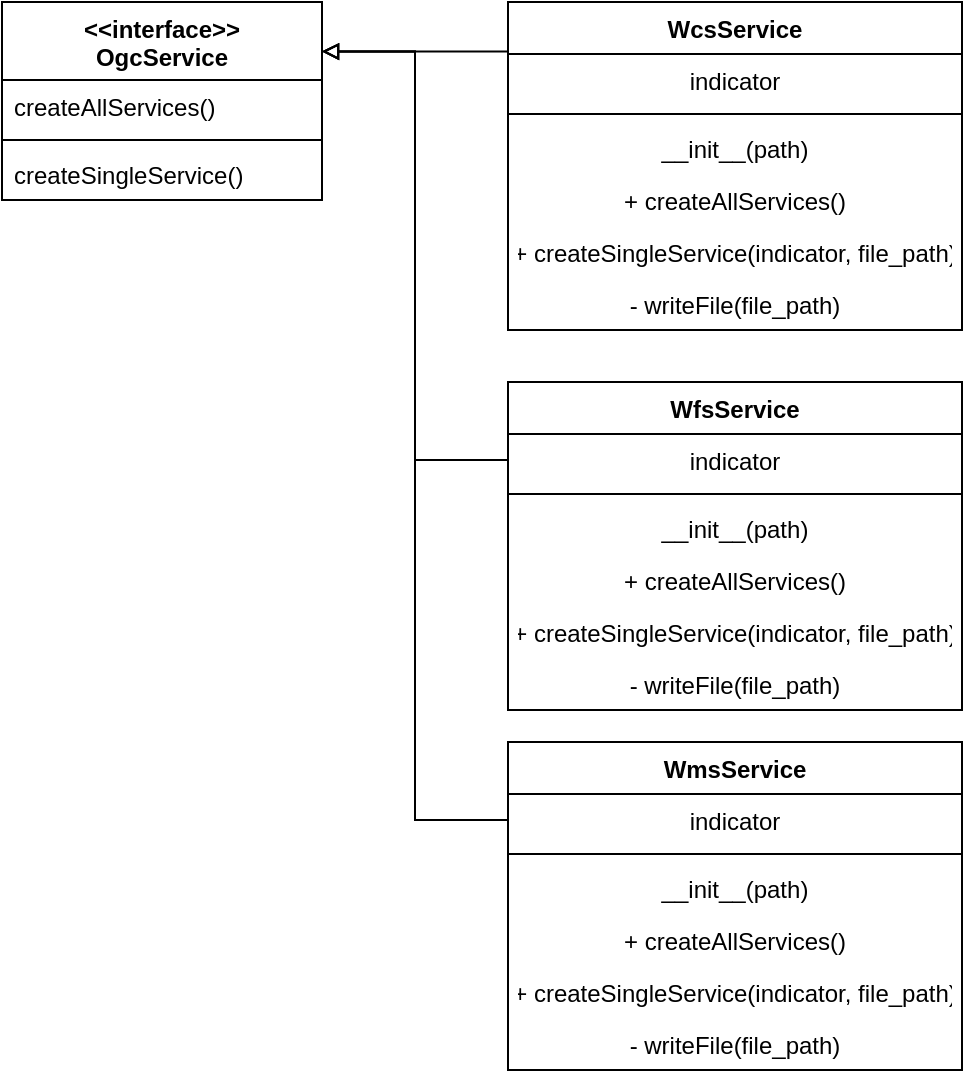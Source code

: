 <mxfile version="10.7.7" type="device"><diagram id="aBwFq0HoL7wYY_uA9NPb" name="Seite-1"><mxGraphModel dx="1394" dy="848" grid="1" gridSize="10" guides="1" tooltips="1" connect="1" arrows="1" fold="1" page="1" pageScale="1" pageWidth="827" pageHeight="1169" math="0" shadow="0"><root><mxCell id="0"/><mxCell id="1" parent="0"/><mxCell id="Un9n2k1u7GV3VKpH066C-1" value="&lt;&lt;interface&gt;&gt;&#10;OgcService" style="swimlane;fontStyle=1;align=center;verticalAlign=top;childLayout=stackLayout;horizontal=1;startSize=39;horizontalStack=0;resizeParent=1;resizeParentMax=0;resizeLast=0;collapsible=1;marginBottom=0;" vertex="1" parent="1"><mxGeometry x="80" y="70" width="160" height="99" as="geometry"/></mxCell><mxCell id="Un9n2k1u7GV3VKpH066C-2" value="createAllServices()" style="text;strokeColor=none;fillColor=none;align=left;verticalAlign=top;spacingLeft=4;spacingRight=4;overflow=hidden;rotatable=0;points=[[0,0.5],[1,0.5]];portConstraint=eastwest;" vertex="1" parent="Un9n2k1u7GV3VKpH066C-1"><mxGeometry y="39" width="160" height="26" as="geometry"/></mxCell><mxCell id="Un9n2k1u7GV3VKpH066C-3" value="" style="line;strokeWidth=1;fillColor=none;align=left;verticalAlign=middle;spacingTop=-1;spacingLeft=3;spacingRight=3;rotatable=0;labelPosition=right;points=[];portConstraint=eastwest;" vertex="1" parent="Un9n2k1u7GV3VKpH066C-1"><mxGeometry y="65" width="160" height="8" as="geometry"/></mxCell><mxCell id="Un9n2k1u7GV3VKpH066C-4" value="createSingleService()" style="text;strokeColor=none;fillColor=none;align=left;verticalAlign=top;spacingLeft=4;spacingRight=4;overflow=hidden;rotatable=0;points=[[0,0.5],[1,0.5]];portConstraint=eastwest;" vertex="1" parent="Un9n2k1u7GV3VKpH066C-1"><mxGeometry y="73" width="160" height="26" as="geometry"/></mxCell><mxCell id="Un9n2k1u7GV3VKpH066C-10" style="edgeStyle=orthogonalEdgeStyle;rounded=0;orthogonalLoop=1;jettySize=auto;html=1;exitX=0;exitY=0.25;exitDx=0;exitDy=0;entryX=1;entryY=0.25;entryDx=0;entryDy=0;startArrow=none;startFill=0;endArrow=block;endFill=0;" edge="1" parent="1" source="Un9n2k1u7GV3VKpH066C-5" target="Un9n2k1u7GV3VKpH066C-1"><mxGeometry relative="1" as="geometry"><Array as="points"><mxPoint x="333" y="95"/></Array></mxGeometry></mxCell><mxCell id="Un9n2k1u7GV3VKpH066C-5" value="WcsService" style="swimlane;fontStyle=1;align=center;verticalAlign=top;childLayout=stackLayout;horizontal=1;startSize=26;horizontalStack=0;resizeParent=1;resizeParentMax=0;resizeLast=0;collapsible=1;marginBottom=0;" vertex="1" parent="1"><mxGeometry x="333" y="70" width="227" height="164" as="geometry"/></mxCell><mxCell id="Un9n2k1u7GV3VKpH066C-6" value="indicator" style="text;strokeColor=none;fillColor=none;align=center;verticalAlign=top;spacingLeft=4;spacingRight=4;overflow=hidden;rotatable=0;points=[[0,0.5],[1,0.5]];portConstraint=eastwest;" vertex="1" parent="Un9n2k1u7GV3VKpH066C-5"><mxGeometry y="26" width="227" height="26" as="geometry"/></mxCell><mxCell id="Un9n2k1u7GV3VKpH066C-7" value="" style="line;strokeWidth=1;fillColor=none;align=left;verticalAlign=middle;spacingTop=-1;spacingLeft=3;spacingRight=3;rotatable=0;labelPosition=right;points=[];portConstraint=eastwest;" vertex="1" parent="Un9n2k1u7GV3VKpH066C-5"><mxGeometry y="52" width="227" height="8" as="geometry"/></mxCell><mxCell id="Un9n2k1u7GV3VKpH066C-8" value="__init__(path)" style="text;strokeColor=none;fillColor=none;align=center;verticalAlign=top;spacingLeft=4;spacingRight=4;overflow=hidden;rotatable=0;points=[[0,0.5],[1,0.5]];portConstraint=eastwest;" vertex="1" parent="Un9n2k1u7GV3VKpH066C-5"><mxGeometry y="60" width="227" height="26" as="geometry"/></mxCell><mxCell id="Un9n2k1u7GV3VKpH066C-13" value="+ createAllServices()" style="text;strokeColor=none;fillColor=none;align=center;verticalAlign=top;spacingLeft=4;spacingRight=4;overflow=hidden;rotatable=0;points=[[0,0.5],[1,0.5]];portConstraint=eastwest;" vertex="1" parent="Un9n2k1u7GV3VKpH066C-5"><mxGeometry y="86" width="227" height="26" as="geometry"/></mxCell><mxCell id="Un9n2k1u7GV3VKpH066C-14" value="+ createSingleService(indicator, file_path)" style="text;strokeColor=none;fillColor=none;align=center;verticalAlign=top;spacingLeft=4;spacingRight=4;overflow=hidden;rotatable=0;points=[[0,0.5],[1,0.5]];portConstraint=eastwest;" vertex="1" parent="Un9n2k1u7GV3VKpH066C-5"><mxGeometry y="112" width="227" height="26" as="geometry"/></mxCell><mxCell id="Un9n2k1u7GV3VKpH066C-15" value="- writeFile(file_path)&#10;" style="text;strokeColor=none;fillColor=none;align=center;verticalAlign=top;spacingLeft=4;spacingRight=4;overflow=hidden;rotatable=0;points=[[0,0.5],[1,0.5]];portConstraint=eastwest;" vertex="1" parent="Un9n2k1u7GV3VKpH066C-5"><mxGeometry y="138" width="227" height="26" as="geometry"/></mxCell><mxCell id="Un9n2k1u7GV3VKpH066C-17" value="WfsService" style="swimlane;fontStyle=1;align=center;verticalAlign=top;childLayout=stackLayout;horizontal=1;startSize=26;horizontalStack=0;resizeParent=1;resizeParentMax=0;resizeLast=0;collapsible=1;marginBottom=0;" vertex="1" parent="1"><mxGeometry x="333" y="260" width="227" height="164" as="geometry"/></mxCell><mxCell id="Un9n2k1u7GV3VKpH066C-18" value="indicator" style="text;strokeColor=none;fillColor=none;align=center;verticalAlign=top;spacingLeft=4;spacingRight=4;overflow=hidden;rotatable=0;points=[[0,0.5],[1,0.5]];portConstraint=eastwest;" vertex="1" parent="Un9n2k1u7GV3VKpH066C-17"><mxGeometry y="26" width="227" height="26" as="geometry"/></mxCell><mxCell id="Un9n2k1u7GV3VKpH066C-19" value="" style="line;strokeWidth=1;fillColor=none;align=left;verticalAlign=middle;spacingTop=-1;spacingLeft=3;spacingRight=3;rotatable=0;labelPosition=right;points=[];portConstraint=eastwest;" vertex="1" parent="Un9n2k1u7GV3VKpH066C-17"><mxGeometry y="52" width="227" height="8" as="geometry"/></mxCell><mxCell id="Un9n2k1u7GV3VKpH066C-20" value="__init__(path)" style="text;strokeColor=none;fillColor=none;align=center;verticalAlign=top;spacingLeft=4;spacingRight=4;overflow=hidden;rotatable=0;points=[[0,0.5],[1,0.5]];portConstraint=eastwest;" vertex="1" parent="Un9n2k1u7GV3VKpH066C-17"><mxGeometry y="60" width="227" height="26" as="geometry"/></mxCell><mxCell id="Un9n2k1u7GV3VKpH066C-21" value="+ createAllServices()" style="text;strokeColor=none;fillColor=none;align=center;verticalAlign=top;spacingLeft=4;spacingRight=4;overflow=hidden;rotatable=0;points=[[0,0.5],[1,0.5]];portConstraint=eastwest;" vertex="1" parent="Un9n2k1u7GV3VKpH066C-17"><mxGeometry y="86" width="227" height="26" as="geometry"/></mxCell><mxCell id="Un9n2k1u7GV3VKpH066C-22" value="+ createSingleService(indicator, file_path)" style="text;strokeColor=none;fillColor=none;align=center;verticalAlign=top;spacingLeft=4;spacingRight=4;overflow=hidden;rotatable=0;points=[[0,0.5],[1,0.5]];portConstraint=eastwest;" vertex="1" parent="Un9n2k1u7GV3VKpH066C-17"><mxGeometry y="112" width="227" height="26" as="geometry"/></mxCell><mxCell id="Un9n2k1u7GV3VKpH066C-23" value="- writeFile(file_path)&#10;" style="text;strokeColor=none;fillColor=none;align=center;verticalAlign=top;spacingLeft=4;spacingRight=4;overflow=hidden;rotatable=0;points=[[0,0.5],[1,0.5]];portConstraint=eastwest;" vertex="1" parent="Un9n2k1u7GV3VKpH066C-17"><mxGeometry y="138" width="227" height="26" as="geometry"/></mxCell><mxCell id="Un9n2k1u7GV3VKpH066C-24" value="WmsService" style="swimlane;fontStyle=1;align=center;verticalAlign=top;childLayout=stackLayout;horizontal=1;startSize=26;horizontalStack=0;resizeParent=1;resizeParentMax=0;resizeLast=0;collapsible=1;marginBottom=0;" vertex="1" parent="1"><mxGeometry x="333" y="440" width="227" height="164" as="geometry"/></mxCell><mxCell id="Un9n2k1u7GV3VKpH066C-25" value="indicator" style="text;strokeColor=none;fillColor=none;align=center;verticalAlign=top;spacingLeft=4;spacingRight=4;overflow=hidden;rotatable=0;points=[[0,0.5],[1,0.5]];portConstraint=eastwest;" vertex="1" parent="Un9n2k1u7GV3VKpH066C-24"><mxGeometry y="26" width="227" height="26" as="geometry"/></mxCell><mxCell id="Un9n2k1u7GV3VKpH066C-26" value="" style="line;strokeWidth=1;fillColor=none;align=left;verticalAlign=middle;spacingTop=-1;spacingLeft=3;spacingRight=3;rotatable=0;labelPosition=right;points=[];portConstraint=eastwest;" vertex="1" parent="Un9n2k1u7GV3VKpH066C-24"><mxGeometry y="52" width="227" height="8" as="geometry"/></mxCell><mxCell id="Un9n2k1u7GV3VKpH066C-27" value="__init__(path)" style="text;strokeColor=none;fillColor=none;align=center;verticalAlign=top;spacingLeft=4;spacingRight=4;overflow=hidden;rotatable=0;points=[[0,0.5],[1,0.5]];portConstraint=eastwest;" vertex="1" parent="Un9n2k1u7GV3VKpH066C-24"><mxGeometry y="60" width="227" height="26" as="geometry"/></mxCell><mxCell id="Un9n2k1u7GV3VKpH066C-28" value="+ createAllServices()" style="text;strokeColor=none;fillColor=none;align=center;verticalAlign=top;spacingLeft=4;spacingRight=4;overflow=hidden;rotatable=0;points=[[0,0.5],[1,0.5]];portConstraint=eastwest;" vertex="1" parent="Un9n2k1u7GV3VKpH066C-24"><mxGeometry y="86" width="227" height="26" as="geometry"/></mxCell><mxCell id="Un9n2k1u7GV3VKpH066C-29" value="+ createSingleService(indicator, file_path)" style="text;strokeColor=none;fillColor=none;align=center;verticalAlign=top;spacingLeft=4;spacingRight=4;overflow=hidden;rotatable=0;points=[[0,0.5],[1,0.5]];portConstraint=eastwest;" vertex="1" parent="Un9n2k1u7GV3VKpH066C-24"><mxGeometry y="112" width="227" height="26" as="geometry"/></mxCell><mxCell id="Un9n2k1u7GV3VKpH066C-30" value="- writeFile(file_path)&#10;" style="text;strokeColor=none;fillColor=none;align=center;verticalAlign=top;spacingLeft=4;spacingRight=4;overflow=hidden;rotatable=0;points=[[0,0.5],[1,0.5]];portConstraint=eastwest;" vertex="1" parent="Un9n2k1u7GV3VKpH066C-24"><mxGeometry y="138" width="227" height="26" as="geometry"/></mxCell><mxCell id="Un9n2k1u7GV3VKpH066C-31" style="edgeStyle=orthogonalEdgeStyle;rounded=0;orthogonalLoop=1;jettySize=auto;html=1;exitX=0;exitY=0.5;exitDx=0;exitDy=0;entryX=1;entryY=0.25;entryDx=0;entryDy=0;startArrow=none;startFill=0;endArrow=block;endFill=0;" edge="1" parent="1" source="Un9n2k1u7GV3VKpH066C-18" target="Un9n2k1u7GV3VKpH066C-1"><mxGeometry relative="1" as="geometry"/></mxCell><mxCell id="Un9n2k1u7GV3VKpH066C-32" style="edgeStyle=orthogonalEdgeStyle;rounded=0;orthogonalLoop=1;jettySize=auto;html=1;exitX=0;exitY=0.5;exitDx=0;exitDy=0;entryX=1;entryY=0.25;entryDx=0;entryDy=0;startArrow=none;startFill=0;endArrow=block;endFill=0;" edge="1" parent="1" source="Un9n2k1u7GV3VKpH066C-25" target="Un9n2k1u7GV3VKpH066C-1"><mxGeometry relative="1" as="geometry"/></mxCell></root></mxGraphModel></diagram></mxfile>